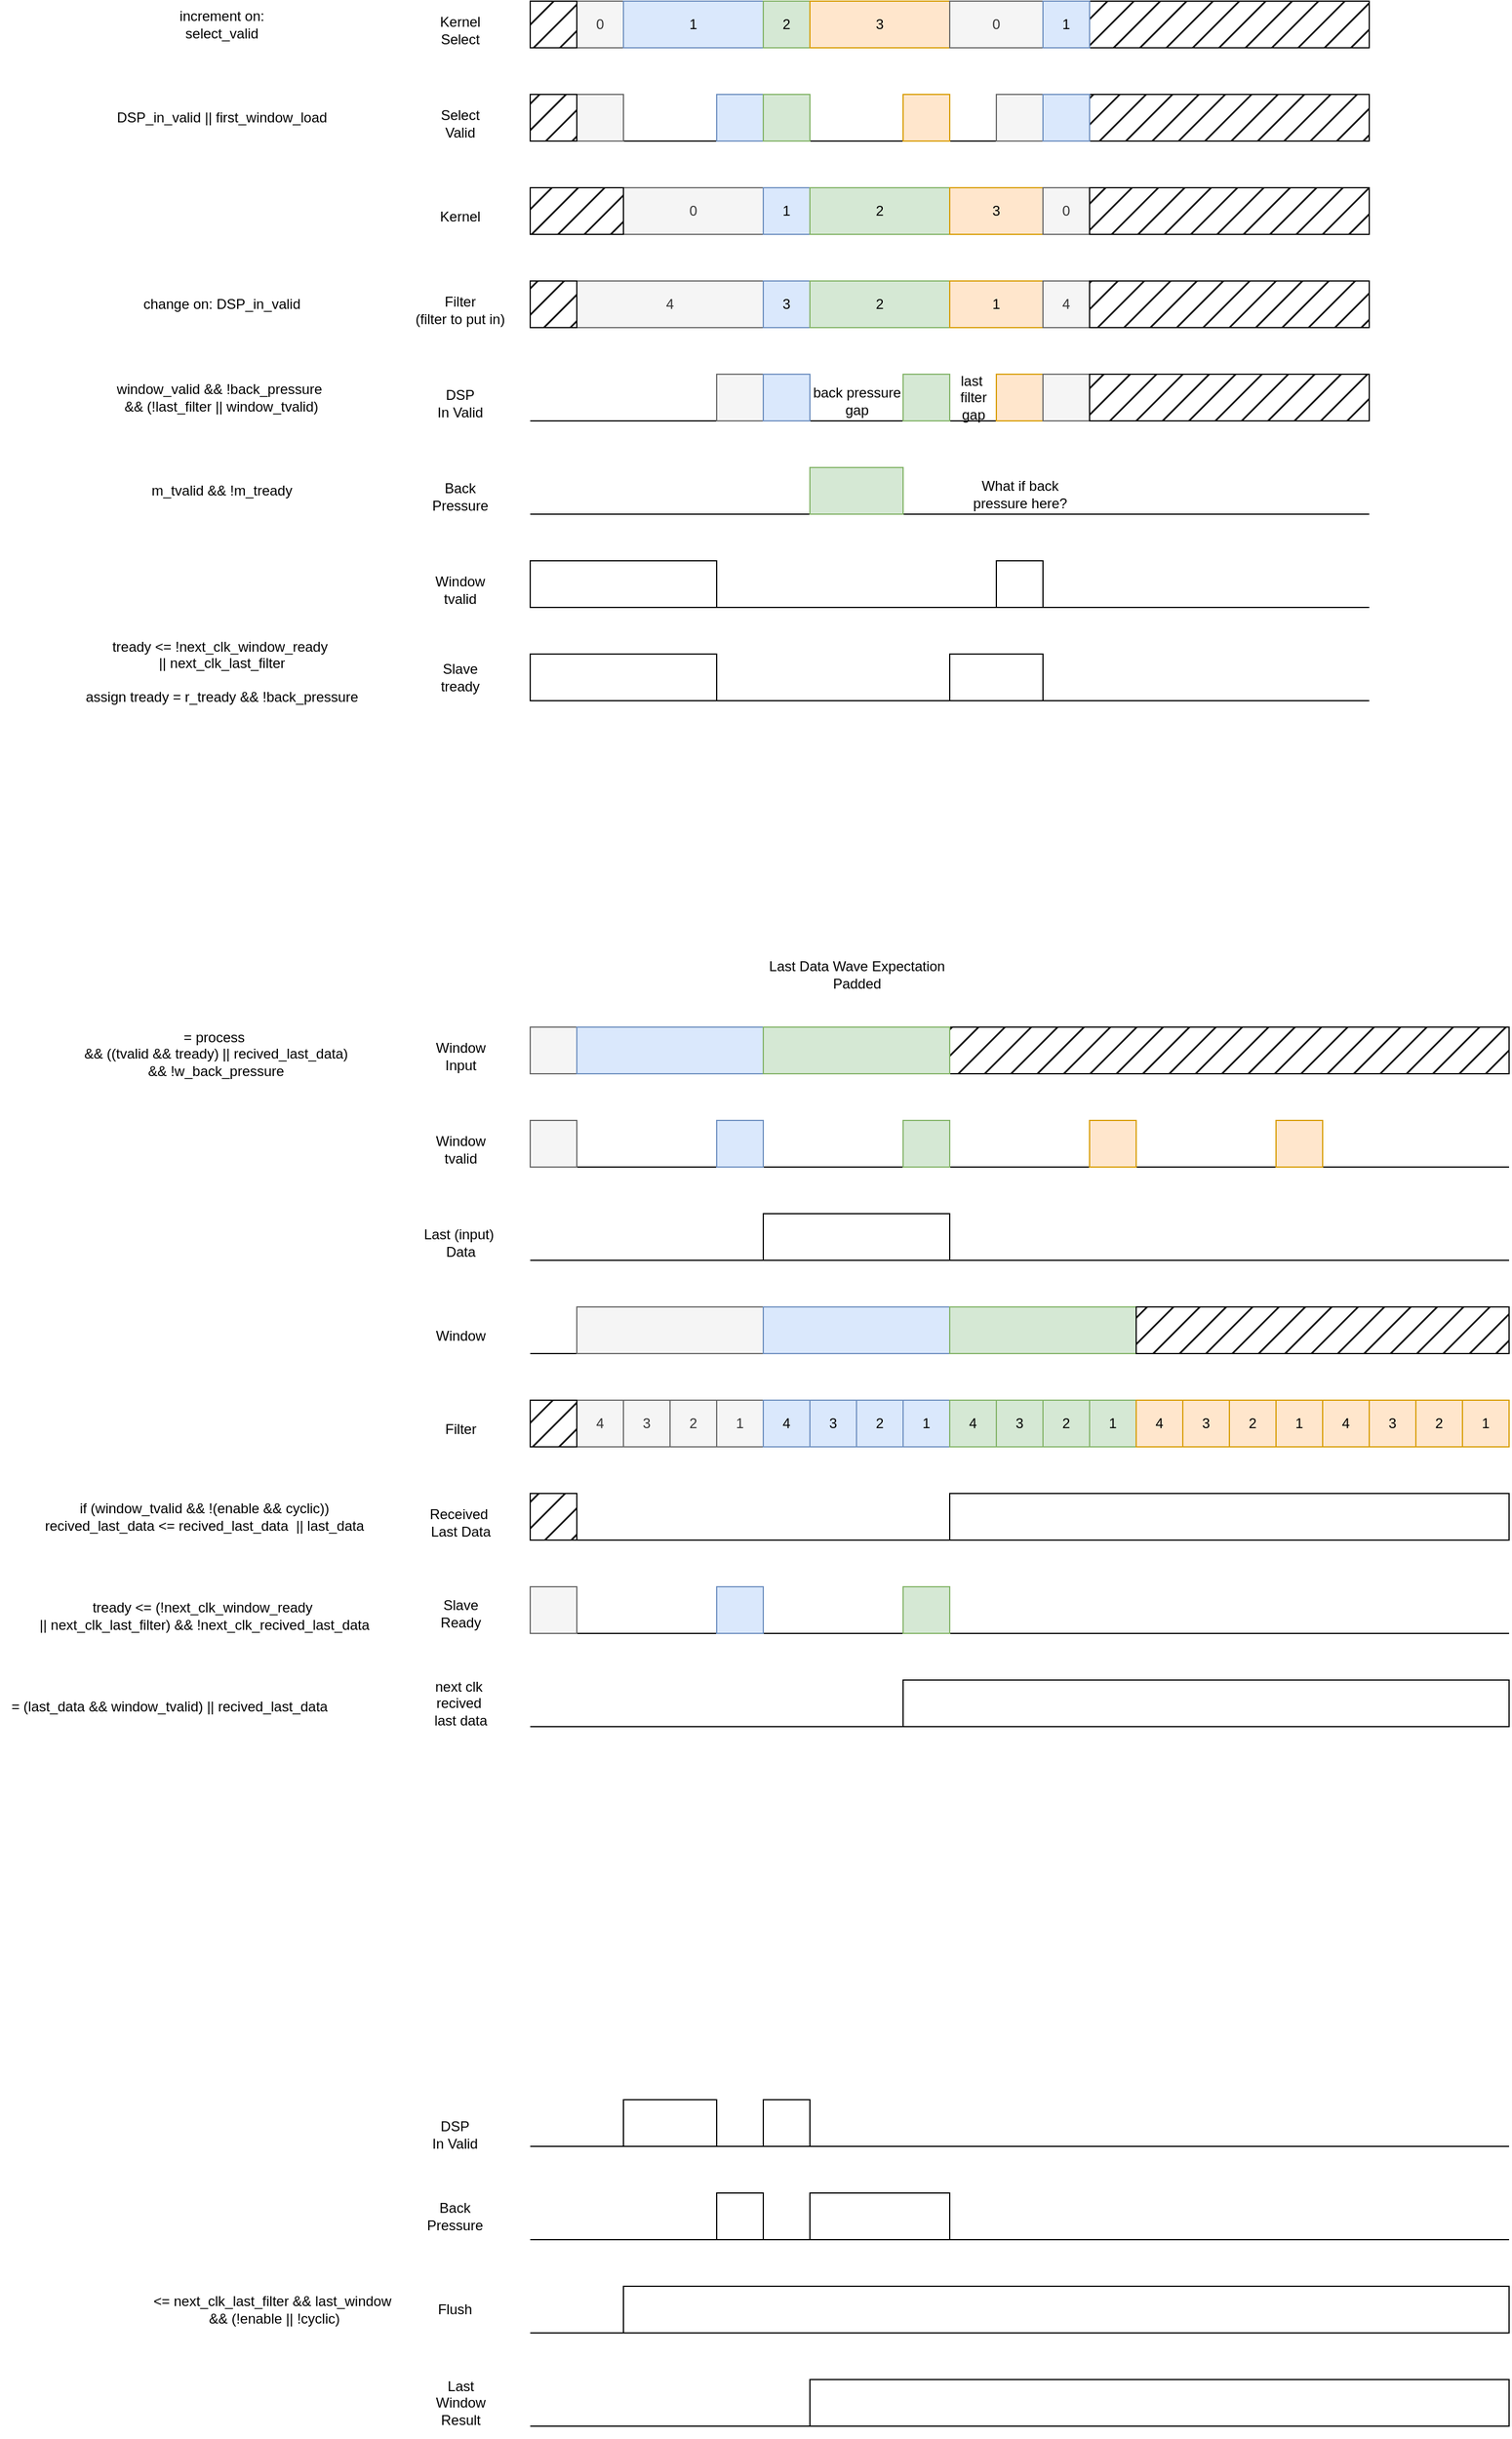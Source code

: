 <mxfile version="24.6.4" type="device">
  <diagram name="Page-1" id="_3EfD08HjTwXX4pSg0V1">
    <mxGraphModel dx="2238" dy="-319" grid="1" gridSize="10" guides="1" tooltips="1" connect="1" arrows="1" fold="1" page="1" pageScale="1" pageWidth="850" pageHeight="1100" math="0" shadow="0">
      <root>
        <mxCell id="0" />
        <mxCell id="1" parent="0" />
        <mxCell id="juOwR1K3SIWEXhBLmX0N-137" value="" style="endArrow=none;html=1;rounded=0;" parent="1" edge="1">
          <mxGeometry width="50" height="50" relative="1" as="geometry">
            <mxPoint x="120" y="1480" as="sourcePoint" />
            <mxPoint x="840" y="1480" as="targetPoint" />
          </mxGeometry>
        </mxCell>
        <mxCell id="juOwR1K3SIWEXhBLmX0N-138" value="0" style="rounded=0;whiteSpace=wrap;html=1;fillColor=#f5f5f5;strokeColor=#666666;fontColor=#333333;" parent="1" vertex="1">
          <mxGeometry x="160" y="1440" width="40" height="40" as="geometry" />
        </mxCell>
        <mxCell id="juOwR1K3SIWEXhBLmX0N-139" value="Kernel&lt;div&gt;Select&lt;/div&gt;" style="text;html=1;align=center;verticalAlign=middle;whiteSpace=wrap;rounded=0;" parent="1" vertex="1">
          <mxGeometry x="30" y="1450" width="60" height="30" as="geometry" />
        </mxCell>
        <mxCell id="juOwR1K3SIWEXhBLmX0N-140" value="" style="endArrow=none;html=1;rounded=0;" parent="1" edge="1">
          <mxGeometry width="50" height="50" relative="1" as="geometry">
            <mxPoint x="120" y="1640" as="sourcePoint" />
            <mxPoint x="840" y="1640" as="targetPoint" />
          </mxGeometry>
        </mxCell>
        <mxCell id="juOwR1K3SIWEXhBLmX0N-141" value="0" style="rounded=0;whiteSpace=wrap;html=1;fillColor=#f5f5f5;strokeColor=#666666;fontColor=#333333;" parent="1" vertex="1">
          <mxGeometry x="200" y="1600" width="120" height="40" as="geometry" />
        </mxCell>
        <mxCell id="juOwR1K3SIWEXhBLmX0N-142" value="Kernel" style="text;html=1;align=center;verticalAlign=middle;whiteSpace=wrap;rounded=0;" parent="1" vertex="1">
          <mxGeometry x="30" y="1610" width="60" height="30" as="geometry" />
        </mxCell>
        <mxCell id="juOwR1K3SIWEXhBLmX0N-143" value="" style="endArrow=none;html=1;rounded=0;" parent="1" edge="1">
          <mxGeometry width="50" height="50" relative="1" as="geometry">
            <mxPoint x="120" y="1720" as="sourcePoint" />
            <mxPoint x="840" y="1720" as="targetPoint" />
          </mxGeometry>
        </mxCell>
        <mxCell id="juOwR1K3SIWEXhBLmX0N-144" value="4" style="rounded=0;whiteSpace=wrap;html=1;fillColor=#f5f5f5;strokeColor=#666666;fontColor=#333333;" parent="1" vertex="1">
          <mxGeometry x="160" y="1680" width="160" height="40" as="geometry" />
        </mxCell>
        <mxCell id="juOwR1K3SIWEXhBLmX0N-145" value="Filter&lt;div&gt;(filter to put in)&lt;/div&gt;" style="text;html=1;align=center;verticalAlign=middle;whiteSpace=wrap;rounded=0;" parent="1" vertex="1">
          <mxGeometry x="20" y="1690" width="80" height="30" as="geometry" />
        </mxCell>
        <mxCell id="juOwR1K3SIWEXhBLmX0N-146" value="" style="endArrow=none;html=1;rounded=0;" parent="1" edge="1">
          <mxGeometry width="50" height="50" relative="1" as="geometry">
            <mxPoint x="120" y="1800" as="sourcePoint" />
            <mxPoint x="840" y="1800" as="targetPoint" />
          </mxGeometry>
        </mxCell>
        <mxCell id="juOwR1K3SIWEXhBLmX0N-147" value="" style="rounded=0;whiteSpace=wrap;html=1;fillColor=#f5f5f5;strokeColor=#666666;fontColor=#333333;" parent="1" vertex="1">
          <mxGeometry x="280" y="1760" width="40" height="40" as="geometry" />
        </mxCell>
        <mxCell id="juOwR1K3SIWEXhBLmX0N-148" value="DSP&lt;div&gt;In Valid&lt;/div&gt;" style="text;html=1;align=center;verticalAlign=middle;whiteSpace=wrap;rounded=0;" parent="1" vertex="1">
          <mxGeometry x="30" y="1770" width="60" height="30" as="geometry" />
        </mxCell>
        <mxCell id="juOwR1K3SIWEXhBLmX0N-150" value="3" style="rounded=0;whiteSpace=wrap;html=1;fillColor=#dae8fc;strokeColor=#6c8ebf;" parent="1" vertex="1">
          <mxGeometry x="320" y="1680" width="40" height="40" as="geometry" />
        </mxCell>
        <mxCell id="juOwR1K3SIWEXhBLmX0N-151" value="1" style="rounded=0;whiteSpace=wrap;html=1;fillColor=#dae8fc;strokeColor=#6c8ebf;" parent="1" vertex="1">
          <mxGeometry x="320" y="1600" width="40" height="40" as="geometry" />
        </mxCell>
        <mxCell id="juOwR1K3SIWEXhBLmX0N-153" value="" style="endArrow=none;html=1;rounded=0;" parent="1" edge="1">
          <mxGeometry width="50" height="50" relative="1" as="geometry">
            <mxPoint x="120" y="1560" as="sourcePoint" />
            <mxPoint x="840" y="1560" as="targetPoint" />
          </mxGeometry>
        </mxCell>
        <mxCell id="juOwR1K3SIWEXhBLmX0N-154" value="" style="rounded=0;whiteSpace=wrap;html=1;fillColor=#f5f5f5;strokeColor=#666666;fontColor=#333333;" parent="1" vertex="1">
          <mxGeometry x="160" y="1520" width="40" height="40" as="geometry" />
        </mxCell>
        <mxCell id="juOwR1K3SIWEXhBLmX0N-155" value="Select&lt;div&gt;Valid&lt;/div&gt;" style="text;html=1;align=center;verticalAlign=middle;whiteSpace=wrap;rounded=0;" parent="1" vertex="1">
          <mxGeometry x="30" y="1530" width="60" height="30" as="geometry" />
        </mxCell>
        <mxCell id="juOwR1K3SIWEXhBLmX0N-162" value="" style="rounded=0;whiteSpace=wrap;html=1;fillColor=#dae8fc;strokeColor=#6c8ebf;" parent="1" vertex="1">
          <mxGeometry x="320" y="1760" width="40" height="40" as="geometry" />
        </mxCell>
        <mxCell id="juOwR1K3SIWEXhBLmX0N-163" value="1" style="rounded=0;whiteSpace=wrap;html=1;fillColor=#dae8fc;strokeColor=#6c8ebf;" parent="1" vertex="1">
          <mxGeometry x="200" y="1440" width="120" height="40" as="geometry" />
        </mxCell>
        <mxCell id="juOwR1K3SIWEXhBLmX0N-164" value="" style="rounded=0;whiteSpace=wrap;html=1;fillColor=#dae8fc;strokeColor=#6c8ebf;" parent="1" vertex="1">
          <mxGeometry x="280" y="1520" width="40" height="40" as="geometry" />
        </mxCell>
        <mxCell id="juOwR1K3SIWEXhBLmX0N-166" value="" style="rounded=0;whiteSpace=wrap;html=1;fillColor=#d5e8d4;strokeColor=#82b366;" parent="1" vertex="1">
          <mxGeometry x="440" y="1760" width="40" height="40" as="geometry" />
        </mxCell>
        <mxCell id="juOwR1K3SIWEXhBLmX0N-168" value="2" style="rounded=0;whiteSpace=wrap;html=1;fillColor=#d5e8d4;strokeColor=#82b366;" parent="1" vertex="1">
          <mxGeometry x="360" y="1680" width="120" height="40" as="geometry" />
        </mxCell>
        <mxCell id="juOwR1K3SIWEXhBLmX0N-169" value="1" style="rounded=0;whiteSpace=wrap;html=1;fillColor=#ffe6cc;strokeColor=#d79b00;" parent="1" vertex="1">
          <mxGeometry x="480" y="1680" width="80" height="40" as="geometry" />
        </mxCell>
        <mxCell id="juOwR1K3SIWEXhBLmX0N-171" value="2" style="rounded=0;whiteSpace=wrap;html=1;fillColor=#d5e8d4;strokeColor=#82b366;" parent="1" vertex="1">
          <mxGeometry x="320" y="1440" width="40" height="40" as="geometry" />
        </mxCell>
        <mxCell id="juOwR1K3SIWEXhBLmX0N-172" value="window_valid &amp;amp;&amp;amp; !back_pressure&amp;nbsp;&lt;div&gt;&amp;amp;&amp;amp; (!last_filter || window_tvalid)&lt;/div&gt;" style="text;html=1;align=center;verticalAlign=middle;whiteSpace=wrap;rounded=0;" parent="1" vertex="1">
          <mxGeometry x="-250" y="1765" width="210" height="30" as="geometry" />
        </mxCell>
        <mxCell id="juOwR1K3SIWEXhBLmX0N-175" value="4" style="rounded=0;whiteSpace=wrap;html=1;fillColor=#f5f5f5;strokeColor=#666666;fontColor=#333333;" parent="1" vertex="1">
          <mxGeometry x="560" y="1680" width="40" height="40" as="geometry" />
        </mxCell>
        <mxCell id="juOwR1K3SIWEXhBLmX0N-176" value="" style="endArrow=none;html=1;rounded=0;" parent="1" edge="1">
          <mxGeometry width="50" height="50" relative="1" as="geometry">
            <mxPoint x="120" y="1880" as="sourcePoint" />
            <mxPoint x="840" y="1880" as="targetPoint" />
          </mxGeometry>
        </mxCell>
        <mxCell id="juOwR1K3SIWEXhBLmX0N-178" value="Back Pressure" style="text;html=1;align=center;verticalAlign=middle;whiteSpace=wrap;rounded=0;" parent="1" vertex="1">
          <mxGeometry x="30" y="1850" width="60" height="30" as="geometry" />
        </mxCell>
        <mxCell id="juOwR1K3SIWEXhBLmX0N-181" value="" style="rounded=0;whiteSpace=wrap;html=1;fillColor=#d5e8d4;strokeColor=#82b366;" parent="1" vertex="1">
          <mxGeometry x="360" y="1840" width="80" height="40" as="geometry" />
        </mxCell>
        <mxCell id="juOwR1K3SIWEXhBLmX0N-182" value="" style="endArrow=none;html=1;rounded=0;" parent="1" edge="1">
          <mxGeometry width="50" height="50" relative="1" as="geometry">
            <mxPoint x="120" y="1960" as="sourcePoint" />
            <mxPoint x="840" y="1960" as="targetPoint" />
          </mxGeometry>
        </mxCell>
        <mxCell id="juOwR1K3SIWEXhBLmX0N-183" value="Window&lt;div&gt;tvalid&lt;/div&gt;" style="text;html=1;align=center;verticalAlign=middle;whiteSpace=wrap;rounded=0;" parent="1" vertex="1">
          <mxGeometry x="30" y="1930" width="60" height="30" as="geometry" />
        </mxCell>
        <mxCell id="juOwR1K3SIWEXhBLmX0N-185" value="" style="rounded=0;whiteSpace=wrap;html=1;" parent="1" vertex="1">
          <mxGeometry x="520" y="1920" width="40" height="40" as="geometry" />
        </mxCell>
        <mxCell id="juOwR1K3SIWEXhBLmX0N-186" value="" style="rounded=0;whiteSpace=wrap;html=1;fillColor=#ffe6cc;strokeColor=#d79b00;" parent="1" vertex="1">
          <mxGeometry x="520" y="1760" width="40" height="40" as="geometry" />
        </mxCell>
        <mxCell id="juOwR1K3SIWEXhBLmX0N-187" value="What if back&lt;div&gt;pressure here?&lt;/div&gt;" style="text;html=1;align=center;verticalAlign=middle;resizable=0;points=[];autosize=1;strokeColor=none;fillColor=none;" parent="1" vertex="1">
          <mxGeometry x="490" y="1843" width="100" height="40" as="geometry" />
        </mxCell>
        <mxCell id="juOwR1K3SIWEXhBLmX0N-188" value="last&amp;nbsp;&lt;div&gt;filter&lt;div&gt;gap&lt;/div&gt;&lt;/div&gt;" style="text;html=1;align=center;verticalAlign=middle;resizable=0;points=[];autosize=1;strokeColor=none;fillColor=none;" parent="1" vertex="1">
          <mxGeometry x="475" y="1750" width="50" height="60" as="geometry" />
        </mxCell>
        <mxCell id="juOwR1K3SIWEXhBLmX0N-190" value="back pressure&lt;div&gt;gap&lt;/div&gt;" style="text;html=1;align=center;verticalAlign=middle;resizable=0;points=[];autosize=1;strokeColor=none;fillColor=none;" parent="1" vertex="1">
          <mxGeometry x="350" y="1763" width="100" height="40" as="geometry" />
        </mxCell>
        <mxCell id="juOwR1K3SIWEXhBLmX0N-191" value="change on: DSP_in_valid" style="text;html=1;align=center;verticalAlign=middle;resizable=0;points=[];autosize=1;strokeColor=none;fillColor=none;" parent="1" vertex="1">
          <mxGeometry x="-225" y="1685" width="160" height="30" as="geometry" />
        </mxCell>
        <mxCell id="juOwR1K3SIWEXhBLmX0N-192" value="" style="rounded=0;whiteSpace=wrap;html=1;fillColor=#d5e8d4;strokeColor=#82b366;" parent="1" vertex="1">
          <mxGeometry x="320" y="1520" width="40" height="40" as="geometry" />
        </mxCell>
        <mxCell id="juOwR1K3SIWEXhBLmX0N-193" value="3" style="rounded=0;whiteSpace=wrap;html=1;fillColor=#ffe6cc;strokeColor=#d79b00;" parent="1" vertex="1">
          <mxGeometry x="360" y="1440" width="120" height="40" as="geometry" />
        </mxCell>
        <mxCell id="juOwR1K3SIWEXhBLmX0N-196" value="2" style="rounded=0;whiteSpace=wrap;html=1;fillColor=#d5e8d4;strokeColor=#82b366;" parent="1" vertex="1">
          <mxGeometry x="360" y="1600" width="120" height="40" as="geometry" />
        </mxCell>
        <mxCell id="juOwR1K3SIWEXhBLmX0N-197" value="3" style="rounded=0;whiteSpace=wrap;html=1;fillColor=#ffe6cc;strokeColor=#d79b00;" parent="1" vertex="1">
          <mxGeometry x="480" y="1600" width="80" height="40" as="geometry" />
        </mxCell>
        <mxCell id="juOwR1K3SIWEXhBLmX0N-198" value="0" style="rounded=0;whiteSpace=wrap;html=1;fillColor=#f5f5f5;strokeColor=#666666;fontColor=#333333;" parent="1" vertex="1">
          <mxGeometry x="560" y="1600" width="40" height="40" as="geometry" />
        </mxCell>
        <mxCell id="juOwR1K3SIWEXhBLmX0N-199" value="" style="rounded=0;whiteSpace=wrap;html=1;fillColor=#ffe6cc;strokeColor=#d79b00;" parent="1" vertex="1">
          <mxGeometry x="440" y="1520" width="40" height="40" as="geometry" />
        </mxCell>
        <mxCell id="juOwR1K3SIWEXhBLmX0N-200" value="" style="rounded=0;whiteSpace=wrap;html=1;fillStyle=hatch;fillColor=#121212;" parent="1" vertex="1">
          <mxGeometry x="120" y="1440" width="40" height="40" as="geometry" />
        </mxCell>
        <mxCell id="juOwR1K3SIWEXhBLmX0N-202" value="" style="rounded=0;whiteSpace=wrap;html=1;fillColor=#f5f5f5;strokeColor=#666666;fontColor=#333333;" parent="1" vertex="1">
          <mxGeometry x="520" y="1520" width="40" height="40" as="geometry" />
        </mxCell>
        <mxCell id="juOwR1K3SIWEXhBLmX0N-203" value="" style="rounded=0;whiteSpace=wrap;html=1;fillStyle=hatch;fillColor=#121212;" parent="1" vertex="1">
          <mxGeometry x="120" y="1520" width="40" height="40" as="geometry" />
        </mxCell>
        <mxCell id="juOwR1K3SIWEXhBLmX0N-204" value="" style="rounded=0;whiteSpace=wrap;html=1;fillStyle=hatch;fillColor=#121212;" parent="1" vertex="1">
          <mxGeometry x="120" y="1600" width="80" height="40" as="geometry" />
        </mxCell>
        <mxCell id="juOwR1K3SIWEXhBLmX0N-205" value="" style="rounded=0;whiteSpace=wrap;html=1;fillStyle=hatch;fillColor=#121212;" parent="1" vertex="1">
          <mxGeometry x="120" y="1680" width="40" height="40" as="geometry" />
        </mxCell>
        <mxCell id="juOwR1K3SIWEXhBLmX0N-208" value="" style="rounded=0;whiteSpace=wrap;html=1;fillStyle=hatch;fillColor=#121212;" parent="1" vertex="1">
          <mxGeometry x="600" y="1440" width="240" height="40" as="geometry" />
        </mxCell>
        <mxCell id="juOwR1K3SIWEXhBLmX0N-211" value="" style="rounded=0;whiteSpace=wrap;html=1;fillStyle=hatch;fillColor=#121212;" parent="1" vertex="1">
          <mxGeometry x="600" y="1520" width="240" height="40" as="geometry" />
        </mxCell>
        <mxCell id="juOwR1K3SIWEXhBLmX0N-215" value="" style="rounded=0;whiteSpace=wrap;html=1;fillColor=#f5f5f5;strokeColor=#666666;fontColor=#333333;" parent="1" vertex="1">
          <mxGeometry x="560" y="1760" width="40" height="40" as="geometry" />
        </mxCell>
        <mxCell id="juOwR1K3SIWEXhBLmX0N-216" value="" style="rounded=0;whiteSpace=wrap;html=1;fillStyle=hatch;fillColor=#121212;" parent="1" vertex="1">
          <mxGeometry x="600" y="1600" width="240" height="40" as="geometry" />
        </mxCell>
        <mxCell id="juOwR1K3SIWEXhBLmX0N-217" value="" style="rounded=0;whiteSpace=wrap;html=1;fillStyle=hatch;fillColor=#121212;" parent="1" vertex="1">
          <mxGeometry x="600" y="1680" width="240" height="40" as="geometry" />
        </mxCell>
        <mxCell id="juOwR1K3SIWEXhBLmX0N-218" value="" style="rounded=0;whiteSpace=wrap;html=1;fillStyle=hatch;fillColor=#121212;" parent="1" vertex="1">
          <mxGeometry x="600" y="1760" width="240" height="40" as="geometry" />
        </mxCell>
        <mxCell id="juOwR1K3SIWEXhBLmX0N-219" value="" style="rounded=0;whiteSpace=wrap;html=1;" parent="1" vertex="1">
          <mxGeometry x="120" y="1920" width="160" height="40" as="geometry" />
        </mxCell>
        <mxCell id="juOwR1K3SIWEXhBLmX0N-220" value="0" style="rounded=0;whiteSpace=wrap;html=1;fillColor=#f5f5f5;strokeColor=#666666;fontColor=#333333;" parent="1" vertex="1">
          <mxGeometry x="480" y="1440" width="80" height="40" as="geometry" />
        </mxCell>
        <mxCell id="juOwR1K3SIWEXhBLmX0N-232" value="1" style="rounded=0;whiteSpace=wrap;html=1;fillColor=#dae8fc;strokeColor=#6c8ebf;" parent="1" vertex="1">
          <mxGeometry x="560" y="1440" width="40" height="40" as="geometry" />
        </mxCell>
        <mxCell id="juOwR1K3SIWEXhBLmX0N-233" value="DSP_in_valid || first_window_load" style="text;html=1;align=center;verticalAlign=middle;resizable=0;points=[];autosize=1;strokeColor=none;fillColor=none;" parent="1" vertex="1">
          <mxGeometry x="-245" y="1525" width="200" height="30" as="geometry" />
        </mxCell>
        <mxCell id="juOwR1K3SIWEXhBLmX0N-234" value="increment on:&lt;div&gt;select_valid&lt;/div&gt;" style="text;html=1;align=center;verticalAlign=middle;resizable=0;points=[];autosize=1;strokeColor=none;fillColor=none;" parent="1" vertex="1">
          <mxGeometry x="-195" y="1440" width="100" height="40" as="geometry" />
        </mxCell>
        <mxCell id="juOwR1K3SIWEXhBLmX0N-235" value="tready &amp;lt;= !next_clk_window_ready&amp;nbsp;&lt;div&gt;|| next_clk_last_filter&lt;/div&gt;&lt;div&gt;&lt;br&gt;&lt;/div&gt;&lt;div&gt;assign tready = r_tready &amp;amp;&amp;amp; !back_pressure&lt;/div&gt;" style="text;html=1;align=center;verticalAlign=middle;resizable=0;points=[];autosize=1;strokeColor=none;fillColor=none;" parent="1" vertex="1">
          <mxGeometry x="-275" y="1980" width="260" height="70" as="geometry" />
        </mxCell>
        <mxCell id="juOwR1K3SIWEXhBLmX0N-236" value="" style="endArrow=none;html=1;rounded=0;" parent="1" edge="1">
          <mxGeometry width="50" height="50" relative="1" as="geometry">
            <mxPoint x="120" y="2040" as="sourcePoint" />
            <mxPoint x="840" y="2040" as="targetPoint" />
          </mxGeometry>
        </mxCell>
        <mxCell id="juOwR1K3SIWEXhBLmX0N-237" value="" style="rounded=0;whiteSpace=wrap;html=1;" parent="1" vertex="1">
          <mxGeometry x="480" y="2000" width="80" height="40" as="geometry" />
        </mxCell>
        <mxCell id="juOwR1K3SIWEXhBLmX0N-238" value="" style="rounded=0;whiteSpace=wrap;html=1;" parent="1" vertex="1">
          <mxGeometry x="120" y="2000" width="160" height="40" as="geometry" />
        </mxCell>
        <mxCell id="juOwR1K3SIWEXhBLmX0N-239" value="Slave&lt;div&gt;tready&lt;/div&gt;" style="text;html=1;align=center;verticalAlign=middle;whiteSpace=wrap;rounded=0;" parent="1" vertex="1">
          <mxGeometry x="30" y="2005" width="60" height="30" as="geometry" />
        </mxCell>
        <mxCell id="juOwR1K3SIWEXhBLmX0N-240" value="m_tvalid &amp;amp;&amp;amp; !m_tready" style="text;html=1;align=center;verticalAlign=middle;resizable=0;points=[];autosize=1;strokeColor=none;fillColor=none;" parent="1" vertex="1">
          <mxGeometry x="-215" y="1845" width="140" height="30" as="geometry" />
        </mxCell>
        <mxCell id="juOwR1K3SIWEXhBLmX0N-243" value="" style="rounded=0;whiteSpace=wrap;html=1;fillColor=#dae8fc;strokeColor=#6c8ebf;" parent="1" vertex="1">
          <mxGeometry x="560" y="1520" width="40" height="40" as="geometry" />
        </mxCell>
        <mxCell id="-NYy9Gq2wbgSje1X_fTG-6" value="" style="endArrow=none;html=1;rounded=0;" parent="1" edge="1">
          <mxGeometry width="50" height="50" relative="1" as="geometry">
            <mxPoint x="120" y="2360" as="sourcePoint" />
            <mxPoint x="840" y="2360" as="targetPoint" />
          </mxGeometry>
        </mxCell>
        <mxCell id="-NYy9Gq2wbgSje1X_fTG-7" value="Window&lt;div&gt;Input&lt;/div&gt;" style="text;html=1;align=center;verticalAlign=middle;resizable=0;points=[];autosize=1;strokeColor=none;fillColor=none;" parent="1" vertex="1">
          <mxGeometry x="25" y="2325" width="70" height="40" as="geometry" />
        </mxCell>
        <mxCell id="-NYy9Gq2wbgSje1X_fTG-9" value="" style="rounded=0;whiteSpace=wrap;html=1;fillColor=#f5f5f5;fontColor=#333333;strokeColor=#666666;" parent="1" vertex="1">
          <mxGeometry x="120" y="2320" width="40" height="40" as="geometry" />
        </mxCell>
        <mxCell id="-NYy9Gq2wbgSje1X_fTG-10" value="" style="endArrow=none;html=1;rounded=0;" parent="1" edge="1">
          <mxGeometry width="50" height="50" relative="1" as="geometry">
            <mxPoint x="120" y="2600" as="sourcePoint" />
            <mxPoint x="960" y="2600" as="targetPoint" />
          </mxGeometry>
        </mxCell>
        <mxCell id="-NYy9Gq2wbgSje1X_fTG-11" value="Window" style="text;html=1;align=center;verticalAlign=middle;resizable=0;points=[];autosize=1;strokeColor=none;fillColor=none;" parent="1" vertex="1">
          <mxGeometry x="25" y="2570" width="70" height="30" as="geometry" />
        </mxCell>
        <mxCell id="-NYy9Gq2wbgSje1X_fTG-12" value="" style="rounded=0;whiteSpace=wrap;html=1;fillColor=#f5f5f5;fontColor=#333333;strokeColor=#666666;" parent="1" vertex="1">
          <mxGeometry x="160" y="2560" width="160" height="40" as="geometry" />
        </mxCell>
        <mxCell id="-NYy9Gq2wbgSje1X_fTG-13" value="" style="rounded=0;whiteSpace=wrap;html=1;fillColor=#dae8fc;strokeColor=#6c8ebf;" parent="1" vertex="1">
          <mxGeometry x="320" y="2560" width="160" height="40" as="geometry" />
        </mxCell>
        <mxCell id="-NYy9Gq2wbgSje1X_fTG-14" value="" style="rounded=0;whiteSpace=wrap;html=1;fillColor=#d5e8d4;strokeColor=#82b366;" parent="1" vertex="1">
          <mxGeometry x="480" y="2560" width="160" height="40" as="geometry" />
        </mxCell>
        <mxCell id="-NYy9Gq2wbgSje1X_fTG-16" value="" style="rounded=0;whiteSpace=wrap;html=1;fillStyle=hatch;fillColor=#121212;" parent="1" vertex="1">
          <mxGeometry x="480" y="2320" width="480" height="40" as="geometry" />
        </mxCell>
        <mxCell id="-NYy9Gq2wbgSje1X_fTG-17" value="" style="endArrow=none;html=1;rounded=0;" parent="1" edge="1">
          <mxGeometry width="50" height="50" relative="1" as="geometry">
            <mxPoint x="120" y="2520" as="sourcePoint" />
            <mxPoint x="960" y="2520" as="targetPoint" />
          </mxGeometry>
        </mxCell>
        <mxCell id="-NYy9Gq2wbgSje1X_fTG-18" value="Last (input)&amp;nbsp;&lt;div&gt;Data&lt;/div&gt;" style="text;html=1;align=center;verticalAlign=middle;resizable=0;points=[];autosize=1;strokeColor=none;fillColor=none;" parent="1" vertex="1">
          <mxGeometry x="15" y="2485" width="90" height="40" as="geometry" />
        </mxCell>
        <mxCell id="-NYy9Gq2wbgSje1X_fTG-21" value="" style="rounded=0;whiteSpace=wrap;html=1;" parent="1" vertex="1">
          <mxGeometry x="320" y="2480" width="160" height="40" as="geometry" />
        </mxCell>
        <mxCell id="-NYy9Gq2wbgSje1X_fTG-22" value="" style="rounded=0;whiteSpace=wrap;html=1;fillColor=#dae8fc;strokeColor=#6c8ebf;" parent="1" vertex="1">
          <mxGeometry x="160" y="2320" width="160" height="40" as="geometry" />
        </mxCell>
        <mxCell id="-NYy9Gq2wbgSje1X_fTG-23" value="" style="rounded=0;whiteSpace=wrap;html=1;fillColor=#d5e8d4;strokeColor=#82b366;" parent="1" vertex="1">
          <mxGeometry x="320" y="2320" width="160" height="40" as="geometry" />
        </mxCell>
        <mxCell id="-NYy9Gq2wbgSje1X_fTG-25" value="" style="endArrow=none;html=1;rounded=0;" parent="1" edge="1">
          <mxGeometry width="50" height="50" relative="1" as="geometry">
            <mxPoint x="120" y="2440" as="sourcePoint" />
            <mxPoint x="960" y="2440" as="targetPoint" />
          </mxGeometry>
        </mxCell>
        <mxCell id="-NYy9Gq2wbgSje1X_fTG-26" value="Window&lt;div&gt;tvalid&lt;/div&gt;" style="text;html=1;align=center;verticalAlign=middle;resizable=0;points=[];autosize=1;strokeColor=none;fillColor=none;" parent="1" vertex="1">
          <mxGeometry x="25" y="2405" width="70" height="40" as="geometry" />
        </mxCell>
        <mxCell id="-NYy9Gq2wbgSje1X_fTG-27" value="" style="rounded=0;whiteSpace=wrap;html=1;fillColor=#f5f5f5;fontColor=#333333;strokeColor=#666666;" parent="1" vertex="1">
          <mxGeometry x="120" y="2400" width="40" height="40" as="geometry" />
        </mxCell>
        <mxCell id="-NYy9Gq2wbgSje1X_fTG-31" value="" style="rounded=0;whiteSpace=wrap;html=1;fillColor=#d5e8d4;strokeColor=#82b366;" parent="1" vertex="1">
          <mxGeometry x="440" y="2400" width="40" height="40" as="geometry" />
        </mxCell>
        <mxCell id="-NYy9Gq2wbgSje1X_fTG-36" value="" style="endArrow=none;html=1;rounded=0;" parent="1" edge="1">
          <mxGeometry width="50" height="50" relative="1" as="geometry">
            <mxPoint x="120" y="2680" as="sourcePoint" />
            <mxPoint x="840" y="2680" as="targetPoint" />
          </mxGeometry>
        </mxCell>
        <mxCell id="-NYy9Gq2wbgSje1X_fTG-37" value="4" style="rounded=0;whiteSpace=wrap;html=1;fillColor=#f5f5f5;fontColor=#333333;strokeColor=#666666;" parent="1" vertex="1">
          <mxGeometry x="160" y="2640" width="40" height="40" as="geometry" />
        </mxCell>
        <mxCell id="-NYy9Gq2wbgSje1X_fTG-38" value="3" style="rounded=0;whiteSpace=wrap;html=1;fillColor=#f5f5f5;fontColor=#333333;strokeColor=#666666;" parent="1" vertex="1">
          <mxGeometry x="200" y="2640" width="40" height="40" as="geometry" />
        </mxCell>
        <mxCell id="-NYy9Gq2wbgSje1X_fTG-39" value="2" style="rounded=0;whiteSpace=wrap;html=1;fillColor=#f5f5f5;fontColor=#333333;strokeColor=#666666;" parent="1" vertex="1">
          <mxGeometry x="240" y="2640" width="40" height="40" as="geometry" />
        </mxCell>
        <mxCell id="-NYy9Gq2wbgSje1X_fTG-40" value="1" style="rounded=0;whiteSpace=wrap;html=1;fillColor=#f5f5f5;fontColor=#333333;strokeColor=#666666;" parent="1" vertex="1">
          <mxGeometry x="280" y="2640" width="40" height="40" as="geometry" />
        </mxCell>
        <mxCell id="-NYy9Gq2wbgSje1X_fTG-41" value="Filter" style="text;html=1;align=center;verticalAlign=middle;resizable=0;points=[];autosize=1;strokeColor=none;fillColor=none;" parent="1" vertex="1">
          <mxGeometry x="35" y="2650" width="50" height="30" as="geometry" />
        </mxCell>
        <mxCell id="-NYy9Gq2wbgSje1X_fTG-42" value="1" style="rounded=0;whiteSpace=wrap;html=1;fillColor=#dae8fc;strokeColor=#6c8ebf;" parent="1" vertex="1">
          <mxGeometry x="440" y="2640" width="40" height="40" as="geometry" />
        </mxCell>
        <mxCell id="-NYy9Gq2wbgSje1X_fTG-43" value="2" style="rounded=0;whiteSpace=wrap;html=1;fillColor=#dae8fc;strokeColor=#6c8ebf;" parent="1" vertex="1">
          <mxGeometry x="400" y="2640" width="40" height="40" as="geometry" />
        </mxCell>
        <mxCell id="-NYy9Gq2wbgSje1X_fTG-44" value="3" style="rounded=0;whiteSpace=wrap;html=1;fillColor=#dae8fc;strokeColor=#6c8ebf;" parent="1" vertex="1">
          <mxGeometry x="360" y="2640" width="40" height="40" as="geometry" />
        </mxCell>
        <mxCell id="-NYy9Gq2wbgSje1X_fTG-45" value="4" style="rounded=0;whiteSpace=wrap;html=1;fillColor=#dae8fc;strokeColor=#6c8ebf;" parent="1" vertex="1">
          <mxGeometry x="320" y="2640" width="40" height="40" as="geometry" />
        </mxCell>
        <mxCell id="-NYy9Gq2wbgSje1X_fTG-46" value="1" style="rounded=0;whiteSpace=wrap;html=1;fillColor=#d5e8d4;strokeColor=#82b366;" parent="1" vertex="1">
          <mxGeometry x="600" y="2640" width="40" height="40" as="geometry" />
        </mxCell>
        <mxCell id="-NYy9Gq2wbgSje1X_fTG-47" value="2" style="rounded=0;whiteSpace=wrap;html=1;fillColor=#d5e8d4;strokeColor=#82b366;" parent="1" vertex="1">
          <mxGeometry x="560" y="2640" width="40" height="40" as="geometry" />
        </mxCell>
        <mxCell id="-NYy9Gq2wbgSje1X_fTG-48" value="3" style="rounded=0;whiteSpace=wrap;html=1;fillColor=#d5e8d4;strokeColor=#82b366;" parent="1" vertex="1">
          <mxGeometry x="520" y="2640" width="40" height="40" as="geometry" />
        </mxCell>
        <mxCell id="-NYy9Gq2wbgSje1X_fTG-49" value="4" style="rounded=0;whiteSpace=wrap;html=1;fillColor=#d5e8d4;strokeColor=#82b366;" parent="1" vertex="1">
          <mxGeometry x="480" y="2640" width="40" height="40" as="geometry" />
        </mxCell>
        <mxCell id="-NYy9Gq2wbgSje1X_fTG-54" value="" style="rounded=0;whiteSpace=wrap;html=1;fillColor=#dae8fc;strokeColor=#6c8ebf;" parent="1" vertex="1">
          <mxGeometry x="280" y="2400" width="40" height="40" as="geometry" />
        </mxCell>
        <mxCell id="-NYy9Gq2wbgSje1X_fTG-55" value="Last Data Wave Expectation&lt;div&gt;Padded&lt;/div&gt;" style="text;html=1;align=center;verticalAlign=middle;resizable=0;points=[];autosize=1;strokeColor=none;fillColor=none;" parent="1" vertex="1">
          <mxGeometry x="315" y="2255" width="170" height="40" as="geometry" />
        </mxCell>
        <mxCell id="-NYy9Gq2wbgSje1X_fTG-57" value="" style="rounded=0;whiteSpace=wrap;html=1;fillStyle=hatch;fillColor=#121212;" parent="1" vertex="1">
          <mxGeometry x="120" y="2640" width="40" height="40" as="geometry" />
        </mxCell>
        <mxCell id="-NYy9Gq2wbgSje1X_fTG-58" value="" style="endArrow=none;html=1;rounded=0;" parent="1" edge="1">
          <mxGeometry width="50" height="50" relative="1" as="geometry">
            <mxPoint x="120" y="2760" as="sourcePoint" />
            <mxPoint x="960" y="2760" as="targetPoint" />
          </mxGeometry>
        </mxCell>
        <mxCell id="-NYy9Gq2wbgSje1X_fTG-59" value="&lt;div&gt;Received&amp;nbsp;&lt;/div&gt;&lt;div&gt;Last Data&lt;/div&gt;" style="text;html=1;align=center;verticalAlign=middle;resizable=0;points=[];autosize=1;strokeColor=none;fillColor=none;" parent="1" vertex="1">
          <mxGeometry x="20" y="2725" width="80" height="40" as="geometry" />
        </mxCell>
        <mxCell id="-NYy9Gq2wbgSje1X_fTG-60" value="" style="rounded=0;whiteSpace=wrap;html=1;" parent="1" vertex="1">
          <mxGeometry x="480" y="2720" width="480" height="40" as="geometry" />
        </mxCell>
        <mxCell id="-NYy9Gq2wbgSje1X_fTG-62" value="" style="rounded=0;whiteSpace=wrap;html=1;fillStyle=hatch;fillColor=#121212;" parent="1" vertex="1">
          <mxGeometry x="120" y="2720" width="40" height="40" as="geometry" />
        </mxCell>
        <mxCell id="-NYy9Gq2wbgSje1X_fTG-63" value="" style="rounded=0;whiteSpace=wrap;html=1;fillColor=#ffe6cc;strokeColor=#d79b00;" parent="1" vertex="1">
          <mxGeometry x="600" y="2400" width="40" height="40" as="geometry" />
        </mxCell>
        <mxCell id="-NYy9Gq2wbgSje1X_fTG-64" value="" style="rounded=0;whiteSpace=wrap;html=1;fillColor=#ffe6cc;strokeColor=#d79b00;" parent="1" vertex="1">
          <mxGeometry x="760" y="2400" width="40" height="40" as="geometry" />
        </mxCell>
        <mxCell id="-NYy9Gq2wbgSje1X_fTG-65" value="if (window_tvalid &amp;amp;&amp;amp; !(enable &amp;amp;&amp;amp; cyclic))&lt;div&gt;recived_last_data &amp;lt;=&amp;nbsp;&lt;span style=&quot;background-color: initial;&quot;&gt;recived_last_data&lt;/span&gt;&lt;span style=&quot;background-color: initial;&quot;&gt;&amp;nbsp;&lt;/span&gt;&lt;span style=&quot;background-color: initial;&quot;&gt;&amp;nbsp;&lt;/span&gt;&lt;span style=&quot;background-color: initial; color: rgba(0, 0, 0, 0); font-family: monospace; font-size: 0px; text-align: start;&quot;&gt;%3 CmxGraphModel%3E%3Croot%3E%3CmxCell%20id%3D%220%22%2F%3E%3CmxCell%20id%3D%221%22%20parent%3D%220%22%2F%3E%3CmxCell%20id%3D%222%22%20value%3D%22%22%20style%3D%22endArrow%3Dnone%3Bhtml%3D1%3Brounded%3D0%3B%22%20edge%3D%221%22%20parent%3D%221%22%3E%3CmxGeometry%20width%3D%2250%22%20height%3D%2250%22%20relative%3D%221%22%20as%3D%22geometry%22%3E%3CmxPoint%20x%3D%22120%22%20y%3D%222040%22%20as%3D%22sourcePoint%22%2F%3E%3CmxPoint%20x%3D%22840%22%20y%3D%222040%22%20as%3D%22targetPoint%22%2F%3E%3C%2FmxGeometry%3E%3C%2FmxCell%3E%3C%2Froot%3E%3C%2FmxGraphModel%3E&lt;/span&gt;&lt;span style=&quot;background-color: initial;&quot;&gt;|| last_data&lt;/span&gt;&lt;/div&gt;" style="text;html=1;align=center;verticalAlign=middle;resizable=0;points=[];autosize=1;strokeColor=none;fillColor=none;" parent="1" vertex="1">
          <mxGeometry x="-310" y="2720" width="300" height="40" as="geometry" />
        </mxCell>
        <mxCell id="-NYy9Gq2wbgSje1X_fTG-66" value="" style="rounded=0;whiteSpace=wrap;html=1;fillStyle=hatch;fillColor=#121212;" parent="1" vertex="1">
          <mxGeometry x="640" y="2560" width="320" height="40" as="geometry" />
        </mxCell>
        <mxCell id="-NYy9Gq2wbgSje1X_fTG-67" value="4" style="rounded=0;whiteSpace=wrap;html=1;fillColor=#ffe6cc;strokeColor=#d79b00;fillStyle=solid;" parent="1" vertex="1">
          <mxGeometry x="640" y="2640" width="40" height="40" as="geometry" />
        </mxCell>
        <mxCell id="-NYy9Gq2wbgSje1X_fTG-68" value="1" style="rounded=0;whiteSpace=wrap;html=1;fillColor=#ffe6cc;strokeColor=#d79b00;fillStyle=solid;" parent="1" vertex="1">
          <mxGeometry x="760" y="2640" width="40" height="40" as="geometry" />
        </mxCell>
        <mxCell id="-NYy9Gq2wbgSje1X_fTG-69" value="3" style="rounded=0;whiteSpace=wrap;html=1;fillColor=#ffe6cc;strokeColor=#d79b00;fillStyle=solid;" parent="1" vertex="1">
          <mxGeometry x="680" y="2640" width="40" height="40" as="geometry" />
        </mxCell>
        <mxCell id="-NYy9Gq2wbgSje1X_fTG-70" value="2" style="rounded=0;whiteSpace=wrap;html=1;fillColor=#ffe6cc;strokeColor=#d79b00;fillStyle=solid;" parent="1" vertex="1">
          <mxGeometry x="720" y="2640" width="40" height="40" as="geometry" />
        </mxCell>
        <mxCell id="-NYy9Gq2wbgSje1X_fTG-71" value="4" style="rounded=0;whiteSpace=wrap;html=1;fillColor=#ffe6cc;strokeColor=#d79b00;fillStyle=solid;" parent="1" vertex="1">
          <mxGeometry x="800" y="2640" width="40" height="40" as="geometry" />
        </mxCell>
        <mxCell id="-NYy9Gq2wbgSje1X_fTG-72" value="3" style="rounded=0;whiteSpace=wrap;html=1;fillColor=#ffe6cc;strokeColor=#d79b00;fillStyle=solid;" parent="1" vertex="1">
          <mxGeometry x="840" y="2640" width="40" height="40" as="geometry" />
        </mxCell>
        <mxCell id="-NYy9Gq2wbgSje1X_fTG-73" value="2" style="rounded=0;whiteSpace=wrap;html=1;fillColor=#ffe6cc;strokeColor=#d79b00;fillStyle=solid;" parent="1" vertex="1">
          <mxGeometry x="880" y="2640" width="40" height="40" as="geometry" />
        </mxCell>
        <mxCell id="-NYy9Gq2wbgSje1X_fTG-74" value="1" style="rounded=0;whiteSpace=wrap;html=1;fillColor=#ffe6cc;strokeColor=#d79b00;fillStyle=solid;" parent="1" vertex="1">
          <mxGeometry x="920" y="2640" width="40" height="40" as="geometry" />
        </mxCell>
        <mxCell id="-NYy9Gq2wbgSje1X_fTG-75" value="" style="endArrow=none;html=1;rounded=0;" parent="1" edge="1">
          <mxGeometry width="50" height="50" relative="1" as="geometry">
            <mxPoint x="120" y="2840" as="sourcePoint" />
            <mxPoint x="960" y="2840" as="targetPoint" />
          </mxGeometry>
        </mxCell>
        <mxCell id="-NYy9Gq2wbgSje1X_fTG-76" value="Slave&lt;div&gt;Ready&lt;/div&gt;" style="text;html=1;align=center;verticalAlign=middle;resizable=0;points=[];autosize=1;strokeColor=none;fillColor=none;" parent="1" vertex="1">
          <mxGeometry x="30" y="2803" width="60" height="40" as="geometry" />
        </mxCell>
        <mxCell id="-NYy9Gq2wbgSje1X_fTG-77" value="" style="rounded=0;whiteSpace=wrap;html=1;fillColor=#f5f5f5;fontColor=#333333;strokeColor=#666666;" parent="1" vertex="1">
          <mxGeometry x="120" y="2800" width="40" height="40" as="geometry" />
        </mxCell>
        <mxCell id="-NYy9Gq2wbgSje1X_fTG-78" value="" style="rounded=0;whiteSpace=wrap;html=1;fillColor=#dae8fc;strokeColor=#6c8ebf;" parent="1" vertex="1">
          <mxGeometry x="280" y="2800" width="40" height="40" as="geometry" />
        </mxCell>
        <mxCell id="-NYy9Gq2wbgSje1X_fTG-79" value="" style="rounded=0;whiteSpace=wrap;html=1;fillColor=#d5e8d4;strokeColor=#82b366;" parent="1" vertex="1">
          <mxGeometry x="440" y="2800" width="40" height="40" as="geometry" />
        </mxCell>
        <mxCell id="-NYy9Gq2wbgSje1X_fTG-82" value="tready &amp;lt;= (!next_clk_window_ready&amp;nbsp;&lt;div&gt;|| next_clk_last_filter) &amp;amp;&amp;amp; !next_clk_recived_last_data&lt;/div&gt;" style="text;html=1;align=center;verticalAlign=middle;resizable=0;points=[];autosize=1;strokeColor=none;fillColor=none;" parent="1" vertex="1">
          <mxGeometry x="-315" y="2805" width="310" height="40" as="geometry" />
        </mxCell>
        <mxCell id="-NYy9Gq2wbgSje1X_fTG-83" value="" style="endArrow=none;html=1;rounded=0;" parent="1" edge="1">
          <mxGeometry width="50" height="50" relative="1" as="geometry">
            <mxPoint x="120" y="2920" as="sourcePoint" />
            <mxPoint x="960" y="2920" as="targetPoint" />
          </mxGeometry>
        </mxCell>
        <mxCell id="-NYy9Gq2wbgSje1X_fTG-84" value="next clk&amp;nbsp;&lt;div&gt;recived&amp;nbsp;&lt;/div&gt;&lt;div&gt;last data&lt;br&gt;&lt;/div&gt;" style="text;html=1;align=center;verticalAlign=middle;resizable=0;points=[];autosize=1;strokeColor=none;fillColor=none;" parent="1" vertex="1">
          <mxGeometry x="25" y="2870" width="70" height="60" as="geometry" />
        </mxCell>
        <mxCell id="-NYy9Gq2wbgSje1X_fTG-85" value="" style="rounded=0;whiteSpace=wrap;html=1;" parent="1" vertex="1">
          <mxGeometry x="440" y="2880" width="520" height="40" as="geometry" />
        </mxCell>
        <mxCell id="-NYy9Gq2wbgSje1X_fTG-87" value="= (last_data &amp;amp;&amp;amp; window_tvalid) || recived_last_data" style="text;html=1;align=center;verticalAlign=middle;resizable=0;points=[];autosize=1;strokeColor=none;fillColor=none;" parent="1" vertex="1">
          <mxGeometry x="-335" y="2888" width="290" height="30" as="geometry" />
        </mxCell>
        <mxCell id="-NYy9Gq2wbgSje1X_fTG-88" value="= process&amp;nbsp;&lt;div&gt;&amp;amp;&amp;amp; ((tvalid &amp;amp;&amp;amp; tready) || recived_last_data)&lt;div&gt;&amp;amp;&amp;amp; !w_back_pressure&lt;/div&gt;&lt;/div&gt;" style="text;html=1;align=center;verticalAlign=middle;resizable=0;points=[];autosize=1;strokeColor=none;fillColor=none;" parent="1" vertex="1">
          <mxGeometry x="-275" y="2313" width="250" height="60" as="geometry" />
        </mxCell>
        <mxCell id="-NYy9Gq2wbgSje1X_fTG-89" value="" style="endArrow=none;html=1;rounded=0;" parent="1" edge="1">
          <mxGeometry width="50" height="50" relative="1" as="geometry">
            <mxPoint x="120" y="3280" as="sourcePoint" />
            <mxPoint x="960" y="3280" as="targetPoint" />
          </mxGeometry>
        </mxCell>
        <mxCell id="-NYy9Gq2wbgSje1X_fTG-90" value="DSP&lt;div&gt;In Valid&lt;/div&gt;" style="text;html=1;align=center;verticalAlign=middle;resizable=0;points=[];autosize=1;strokeColor=none;fillColor=none;" parent="1" vertex="1">
          <mxGeometry x="25" y="3250" width="60" height="40" as="geometry" />
        </mxCell>
        <mxCell id="-NYy9Gq2wbgSje1X_fTG-92" value="" style="endArrow=none;html=1;rounded=0;" parent="1" edge="1">
          <mxGeometry width="50" height="50" relative="1" as="geometry">
            <mxPoint x="120" y="3440" as="sourcePoint" />
            <mxPoint x="960" y="3440" as="targetPoint" />
          </mxGeometry>
        </mxCell>
        <mxCell id="-NYy9Gq2wbgSje1X_fTG-93" value="&lt;div&gt;Flush&lt;/div&gt;" style="text;html=1;align=center;verticalAlign=middle;resizable=0;points=[];autosize=1;strokeColor=none;fillColor=none;" parent="1" vertex="1">
          <mxGeometry x="30" y="3405" width="50" height="30" as="geometry" />
        </mxCell>
        <mxCell id="-NYy9Gq2wbgSje1X_fTG-94" value="" style="endArrow=none;html=1;rounded=0;" parent="1" edge="1">
          <mxGeometry width="50" height="50" relative="1" as="geometry">
            <mxPoint x="120" y="3360" as="sourcePoint" />
            <mxPoint x="960" y="3360" as="targetPoint" />
          </mxGeometry>
        </mxCell>
        <mxCell id="-NYy9Gq2wbgSje1X_fTG-95" value="Back&lt;div&gt;Pressure&lt;/div&gt;" style="text;html=1;align=center;verticalAlign=middle;resizable=0;points=[];autosize=1;strokeColor=none;fillColor=none;" parent="1" vertex="1">
          <mxGeometry x="20" y="3320" width="70" height="40" as="geometry" />
        </mxCell>
        <mxCell id="-NYy9Gq2wbgSje1X_fTG-96" value="" style="rounded=0;whiteSpace=wrap;html=1;" parent="1" vertex="1">
          <mxGeometry x="200" y="3400" width="760" height="40" as="geometry" />
        </mxCell>
        <mxCell id="-NYy9Gq2wbgSje1X_fTG-97" value="" style="rounded=0;whiteSpace=wrap;html=1;" parent="1" vertex="1">
          <mxGeometry x="280" y="3320" width="40" height="40" as="geometry" />
        </mxCell>
        <mxCell id="-NYy9Gq2wbgSje1X_fTG-98" value="" style="rounded=0;whiteSpace=wrap;html=1;" parent="1" vertex="1">
          <mxGeometry x="200" y="3240" width="80" height="40" as="geometry" />
        </mxCell>
        <mxCell id="-NYy9Gq2wbgSje1X_fTG-101" value="" style="rounded=0;whiteSpace=wrap;html=1;" parent="1" vertex="1">
          <mxGeometry x="320" y="3240" width="40" height="40" as="geometry" />
        </mxCell>
        <mxCell id="-NYy9Gq2wbgSje1X_fTG-102" value="" style="endArrow=none;html=1;rounded=0;" parent="1" edge="1">
          <mxGeometry width="50" height="50" relative="1" as="geometry">
            <mxPoint x="120" y="3520" as="sourcePoint" />
            <mxPoint x="960" y="3520" as="targetPoint" />
          </mxGeometry>
        </mxCell>
        <mxCell id="-NYy9Gq2wbgSje1X_fTG-103" value="" style="rounded=0;whiteSpace=wrap;html=1;" parent="1" vertex="1">
          <mxGeometry x="360" y="3480" width="600" height="40" as="geometry" />
        </mxCell>
        <mxCell id="-NYy9Gq2wbgSje1X_fTG-104" value="&lt;div&gt;Last&lt;/div&gt;Window&lt;div&gt;Result&lt;/div&gt;" style="text;html=1;align=center;verticalAlign=middle;resizable=0;points=[];autosize=1;strokeColor=none;fillColor=none;" parent="1" vertex="1">
          <mxGeometry x="25" y="3470" width="70" height="60" as="geometry" />
        </mxCell>
        <mxCell id="-NYy9Gq2wbgSje1X_fTG-105" value="&amp;lt;= next_clk_last_filter &amp;amp;&amp;amp; last_window&amp;nbsp;&lt;div&gt;&amp;amp;&amp;amp; (!enable || !cyclic)&lt;/div&gt;" style="text;html=1;align=center;verticalAlign=middle;resizable=0;points=[];autosize=1;strokeColor=none;fillColor=none;" parent="1" vertex="1">
          <mxGeometry x="-215" y="3400" width="230" height="40" as="geometry" />
        </mxCell>
        <mxCell id="-NYy9Gq2wbgSje1X_fTG-108" value="" style="rounded=0;whiteSpace=wrap;html=1;" parent="1" vertex="1">
          <mxGeometry x="360" y="3320" width="120" height="40" as="geometry" />
        </mxCell>
      </root>
    </mxGraphModel>
  </diagram>
</mxfile>
